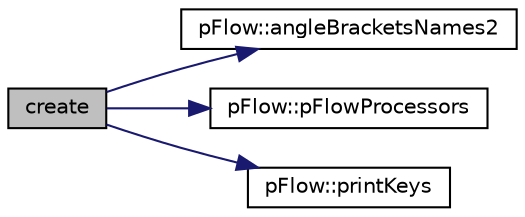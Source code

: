 digraph "create"
{
 // LATEX_PDF_SIZE
  edge [fontname="Helvetica",fontsize="10",labelfontname="Helvetica",labelfontsize="10"];
  node [fontname="Helvetica",fontsize="10",shape=record];
  rankdir="LR";
  Node1 [label="create",height=0.2,width=0.4,color="black", fillcolor="grey75", style="filled", fontcolor="black",tooltip=" "];
  Node1 -> Node2 [color="midnightblue",fontsize="10",style="solid",fontname="Helvetica"];
  Node2 [label="pFlow::angleBracketsNames2",height=0.2,width=0.4,color="black", fillcolor="white", style="filled",URL="$namespacepFlow.html#afe403b837013166b7f41881dded792a8",tooltip="Output base<w1,w2>"];
  Node1 -> Node3 [color="midnightblue",fontsize="10",style="solid",fontname="Helvetica"];
  Node3 [label="pFlow::pFlowProcessors",height=0.2,width=0.4,color="black", fillcolor="white", style="filled",URL="$namespacepFlow.html#a73a9289af0708a96f32013982a1a2967",tooltip=" "];
  Node1 -> Node4 [color="midnightblue",fontsize="10",style="solid",fontname="Helvetica"];
  Node4 [label="pFlow::printKeys",height=0.2,width=0.4,color="black", fillcolor="white", style="filled",URL="$namespacepFlow.html#a9c4454c5f18c8245eaaebf2b4832eab0",tooltip=" "];
}
